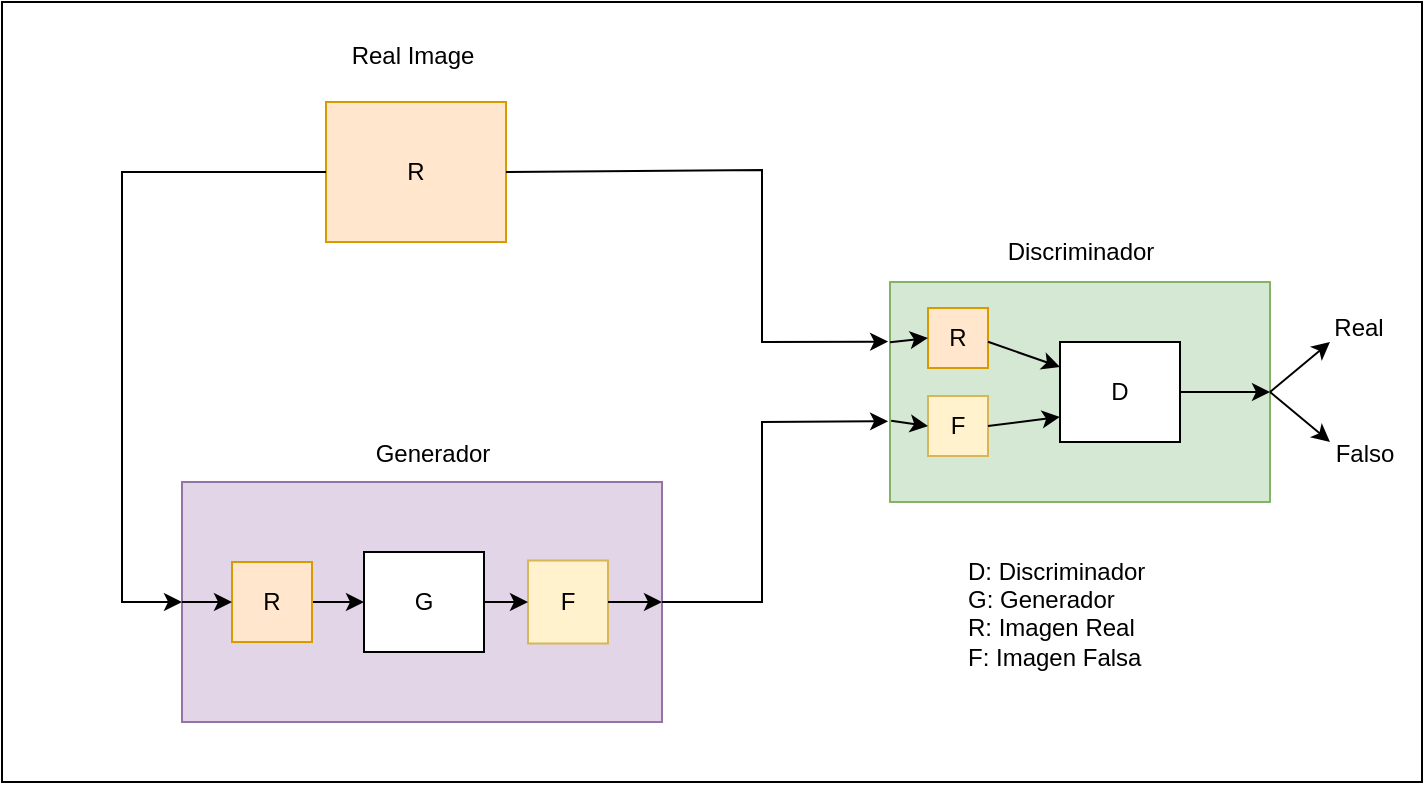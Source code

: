 <mxfile version="24.3.1" type="device">
  <diagram name="Página-1" id="kSbHAOheO05VAJ7IZOM8">
    <mxGraphModel dx="988" dy="523" grid="1" gridSize="10" guides="1" tooltips="1" connect="1" arrows="1" fold="1" page="1" pageScale="1" pageWidth="1169" pageHeight="827" math="0" shadow="0">
      <root>
        <mxCell id="0" />
        <mxCell id="1" parent="0" />
        <mxCell id="QPQLbKnhLEbj0gce8Fij-38" value="" style="rounded=0;whiteSpace=wrap;html=1;" vertex="1" parent="1">
          <mxGeometry x="220" y="150" width="710" height="390" as="geometry" />
        </mxCell>
        <mxCell id="QPQLbKnhLEbj0gce8Fij-1" value="R" style="rounded=0;whiteSpace=wrap;html=1;fillColor=#ffe6cc;strokeColor=#d79b00;" vertex="1" parent="1">
          <mxGeometry x="382" y="200" width="90" height="70" as="geometry" />
        </mxCell>
        <mxCell id="QPQLbKnhLEbj0gce8Fij-2" value="" style="rounded=0;whiteSpace=wrap;html=1;fillColor=#e1d5e7;strokeColor=#9673a6;" vertex="1" parent="1">
          <mxGeometry x="310" y="390" width="240" height="120" as="geometry" />
        </mxCell>
        <mxCell id="QPQLbKnhLEbj0gce8Fij-3" value="" style="rounded=0;whiteSpace=wrap;html=1;fillColor=#d5e8d4;strokeColor=#82b366;" vertex="1" parent="1">
          <mxGeometry x="664" y="290" width="190" height="110" as="geometry" />
        </mxCell>
        <mxCell id="QPQLbKnhLEbj0gce8Fij-4" value="" style="endArrow=classic;html=1;rounded=0;exitX=1;exitY=0.5;exitDx=0;exitDy=0;entryX=-0.005;entryY=0.271;entryDx=0;entryDy=0;entryPerimeter=0;" edge="1" parent="1" source="QPQLbKnhLEbj0gce8Fij-1" target="QPQLbKnhLEbj0gce8Fij-3">
          <mxGeometry width="50" height="50" relative="1" as="geometry">
            <mxPoint x="560" y="240" as="sourcePoint" />
            <mxPoint x="620" y="340" as="targetPoint" />
            <Array as="points">
              <mxPoint x="600" y="234" />
              <mxPoint x="600" y="320" />
            </Array>
          </mxGeometry>
        </mxCell>
        <mxCell id="QPQLbKnhLEbj0gce8Fij-7" value="" style="endArrow=classic;html=1;rounded=0;exitX=1;exitY=0.5;exitDx=0;exitDy=0;entryX=-0.005;entryY=0.633;entryDx=0;entryDy=0;entryPerimeter=0;" edge="1" parent="1" source="QPQLbKnhLEbj0gce8Fij-2" target="QPQLbKnhLEbj0gce8Fij-3">
          <mxGeometry width="50" height="50" relative="1" as="geometry">
            <mxPoint x="510" y="451" as="sourcePoint" />
            <mxPoint x="700" y="400" as="targetPoint" />
            <Array as="points">
              <mxPoint x="600" y="450" />
              <mxPoint x="600" y="360" />
            </Array>
          </mxGeometry>
        </mxCell>
        <mxCell id="QPQLbKnhLEbj0gce8Fij-8" value="Real Image" style="text;html=1;align=center;verticalAlign=middle;resizable=0;points=[];autosize=1;strokeColor=none;fillColor=none;" vertex="1" parent="1">
          <mxGeometry x="385" y="162" width="80" height="30" as="geometry" />
        </mxCell>
        <mxCell id="QPQLbKnhLEbj0gce8Fij-9" value="Generador" style="text;html=1;align=center;verticalAlign=middle;resizable=0;points=[];autosize=1;strokeColor=none;fillColor=none;" vertex="1" parent="1">
          <mxGeometry x="395" y="361" width="80" height="30" as="geometry" />
        </mxCell>
        <mxCell id="QPQLbKnhLEbj0gce8Fij-10" value="Discriminador" style="text;html=1;align=center;verticalAlign=middle;resizable=0;points=[];autosize=1;strokeColor=none;fillColor=none;" vertex="1" parent="1">
          <mxGeometry x="709" y="260" width="100" height="30" as="geometry" />
        </mxCell>
        <mxCell id="QPQLbKnhLEbj0gce8Fij-11" value="" style="endArrow=classic;html=1;rounded=0;exitX=1;exitY=0.5;exitDx=0;exitDy=0;" edge="1" parent="1" source="QPQLbKnhLEbj0gce8Fij-3">
          <mxGeometry width="50" height="50" relative="1" as="geometry">
            <mxPoint x="864" y="340" as="sourcePoint" />
            <mxPoint x="884" y="320" as="targetPoint" />
          </mxGeometry>
        </mxCell>
        <mxCell id="QPQLbKnhLEbj0gce8Fij-12" value="Real" style="text;html=1;align=center;verticalAlign=middle;resizable=0;points=[];autosize=1;strokeColor=none;fillColor=none;" vertex="1" parent="1">
          <mxGeometry x="873" y="298" width="50" height="30" as="geometry" />
        </mxCell>
        <mxCell id="QPQLbKnhLEbj0gce8Fij-13" value="" style="endArrow=classic;html=1;rounded=0;exitX=1;exitY=0.5;exitDx=0;exitDy=0;" edge="1" parent="1" source="QPQLbKnhLEbj0gce8Fij-3">
          <mxGeometry width="50" height="50" relative="1" as="geometry">
            <mxPoint x="864" y="355" as="sourcePoint" />
            <mxPoint x="884" y="370" as="targetPoint" />
          </mxGeometry>
        </mxCell>
        <mxCell id="QPQLbKnhLEbj0gce8Fij-14" value="Falso" style="text;html=1;align=center;verticalAlign=middle;resizable=0;points=[];autosize=1;strokeColor=none;fillColor=none;" vertex="1" parent="1">
          <mxGeometry x="876" y="361" width="50" height="30" as="geometry" />
        </mxCell>
        <mxCell id="QPQLbKnhLEbj0gce8Fij-15" value="" style="endArrow=classic;html=1;rounded=0;exitX=0;exitY=0.5;exitDx=0;exitDy=0;entryX=0;entryY=0.5;entryDx=0;entryDy=0;" edge="1" parent="1" source="QPQLbKnhLEbj0gce8Fij-1" target="QPQLbKnhLEbj0gce8Fij-2">
          <mxGeometry width="50" height="50" relative="1" as="geometry">
            <mxPoint x="230" y="340" as="sourcePoint" />
            <mxPoint x="280" y="470" as="targetPoint" />
            <Array as="points">
              <mxPoint x="280" y="235" />
              <mxPoint x="280" y="450" />
            </Array>
          </mxGeometry>
        </mxCell>
        <mxCell id="QPQLbKnhLEbj0gce8Fij-33" value="" style="edgeStyle=orthogonalEdgeStyle;rounded=0;orthogonalLoop=1;jettySize=auto;html=1;" edge="1" parent="1" source="QPQLbKnhLEbj0gce8Fij-16" target="QPQLbKnhLEbj0gce8Fij-27">
          <mxGeometry relative="1" as="geometry" />
        </mxCell>
        <mxCell id="QPQLbKnhLEbj0gce8Fij-16" value="R" style="rounded=0;whiteSpace=wrap;html=1;fillColor=#ffe6cc;strokeColor=#d79b00;" vertex="1" parent="1">
          <mxGeometry x="335" y="430" width="40" height="40" as="geometry" />
        </mxCell>
        <mxCell id="QPQLbKnhLEbj0gce8Fij-17" value="" style="endArrow=classic;html=1;rounded=0;exitX=0;exitY=0.5;exitDx=0;exitDy=0;entryX=0;entryY=0.5;entryDx=0;entryDy=0;" edge="1" parent="1" source="QPQLbKnhLEbj0gce8Fij-2" target="QPQLbKnhLEbj0gce8Fij-16">
          <mxGeometry width="50" height="50" relative="1" as="geometry">
            <mxPoint x="340" y="460" as="sourcePoint" />
            <mxPoint x="390" y="410" as="targetPoint" />
          </mxGeometry>
        </mxCell>
        <mxCell id="QPQLbKnhLEbj0gce8Fij-18" value="R" style="rounded=0;whiteSpace=wrap;html=1;fillColor=#ffe6cc;strokeColor=#d79b00;" vertex="1" parent="1">
          <mxGeometry x="683" y="303" width="30" height="30" as="geometry" />
        </mxCell>
        <mxCell id="QPQLbKnhLEbj0gce8Fij-19" value="F" style="rounded=0;whiteSpace=wrap;html=1;fillColor=#fff2cc;strokeColor=#d6b656;" vertex="1" parent="1">
          <mxGeometry x="683" y="347" width="30" height="30" as="geometry" />
        </mxCell>
        <mxCell id="QPQLbKnhLEbj0gce8Fij-20" value="D" style="rounded=0;whiteSpace=wrap;html=1;" vertex="1" parent="1">
          <mxGeometry x="749" y="320" width="60" height="50" as="geometry" />
        </mxCell>
        <mxCell id="QPQLbKnhLEbj0gce8Fij-21" value="" style="endArrow=classic;html=1;rounded=0;exitX=0;exitY=0.274;exitDx=0;exitDy=0;exitPerimeter=0;entryX=0;entryY=0.5;entryDx=0;entryDy=0;" edge="1" parent="1" source="QPQLbKnhLEbj0gce8Fij-3" target="QPQLbKnhLEbj0gce8Fij-18">
          <mxGeometry width="50" height="50" relative="1" as="geometry">
            <mxPoint x="624" y="300" as="sourcePoint" />
            <mxPoint x="674" y="250" as="targetPoint" />
          </mxGeometry>
        </mxCell>
        <mxCell id="QPQLbKnhLEbj0gce8Fij-22" value="" style="endArrow=classic;html=1;rounded=0;exitX=0.003;exitY=0.631;exitDx=0;exitDy=0;exitPerimeter=0;entryX=0;entryY=0.5;entryDx=0;entryDy=0;" edge="1" parent="1" source="QPQLbKnhLEbj0gce8Fij-3" target="QPQLbKnhLEbj0gce8Fij-19">
          <mxGeometry width="50" height="50" relative="1" as="geometry">
            <mxPoint x="634" y="330" as="sourcePoint" />
            <mxPoint x="684" y="280" as="targetPoint" />
          </mxGeometry>
        </mxCell>
        <mxCell id="QPQLbKnhLEbj0gce8Fij-24" value="" style="endArrow=classic;html=1;rounded=0;exitX=0;exitY=0.274;exitDx=0;exitDy=0;exitPerimeter=0;entryX=0;entryY=0.25;entryDx=0;entryDy=0;" edge="1" parent="1" target="QPQLbKnhLEbj0gce8Fij-20">
          <mxGeometry width="50" height="50" relative="1" as="geometry">
            <mxPoint x="713" y="319.9" as="sourcePoint" />
            <mxPoint x="732" y="319.9" as="targetPoint" />
          </mxGeometry>
        </mxCell>
        <mxCell id="QPQLbKnhLEbj0gce8Fij-25" value="" style="endArrow=classic;html=1;rounded=0;exitX=1;exitY=0.5;exitDx=0;exitDy=0;entryX=0;entryY=0.75;entryDx=0;entryDy=0;" edge="1" parent="1" source="QPQLbKnhLEbj0gce8Fij-19" target="QPQLbKnhLEbj0gce8Fij-20">
          <mxGeometry width="50" height="50" relative="1" as="geometry">
            <mxPoint x="723" y="329.9" as="sourcePoint" />
            <mxPoint x="759" y="337" as="targetPoint" />
          </mxGeometry>
        </mxCell>
        <mxCell id="QPQLbKnhLEbj0gce8Fij-26" value="" style="endArrow=classic;html=1;rounded=0;exitX=1;exitY=0.5;exitDx=0;exitDy=0;entryX=1;entryY=0.5;entryDx=0;entryDy=0;" edge="1" parent="1" source="QPQLbKnhLEbj0gce8Fij-20" target="QPQLbKnhLEbj0gce8Fij-3">
          <mxGeometry width="50" height="50" relative="1" as="geometry">
            <mxPoint x="818" y="344" as="sourcePoint" />
            <mxPoint x="854" y="351.1" as="targetPoint" />
          </mxGeometry>
        </mxCell>
        <mxCell id="QPQLbKnhLEbj0gce8Fij-27" value="G" style="rounded=0;whiteSpace=wrap;html=1;" vertex="1" parent="1">
          <mxGeometry x="401" y="425" width="60" height="50" as="geometry" />
        </mxCell>
        <mxCell id="QPQLbKnhLEbj0gce8Fij-34" value="F" style="rounded=0;whiteSpace=wrap;html=1;fillColor=#fff2cc;strokeColor=#d6b656;" vertex="1" parent="1">
          <mxGeometry x="483" y="429.25" width="40" height="41.5" as="geometry" />
        </mxCell>
        <mxCell id="QPQLbKnhLEbj0gce8Fij-36" value="" style="endArrow=classic;html=1;rounded=0;exitX=1;exitY=0.5;exitDx=0;exitDy=0;entryX=0;entryY=0.5;entryDx=0;entryDy=0;" edge="1" parent="1" source="QPQLbKnhLEbj0gce8Fij-27" target="QPQLbKnhLEbj0gce8Fij-34">
          <mxGeometry width="50" height="50" relative="1" as="geometry">
            <mxPoint x="470" y="450" as="sourcePoint" />
            <mxPoint x="520" y="400" as="targetPoint" />
          </mxGeometry>
        </mxCell>
        <mxCell id="QPQLbKnhLEbj0gce8Fij-37" value="" style="endArrow=classic;html=1;rounded=0;entryX=1;entryY=0.5;entryDx=0;entryDy=0;exitX=1;exitY=0.5;exitDx=0;exitDy=0;" edge="1" parent="1" source="QPQLbKnhLEbj0gce8Fij-34" target="QPQLbKnhLEbj0gce8Fij-2">
          <mxGeometry width="50" height="50" relative="1" as="geometry">
            <mxPoint x="530" y="450" as="sourcePoint" />
            <mxPoint x="580" y="400" as="targetPoint" />
          </mxGeometry>
        </mxCell>
        <mxCell id="QPQLbKnhLEbj0gce8Fij-39" value="D: Discriminador&lt;div&gt;G: Generador&lt;/div&gt;&lt;div&gt;R: Imagen Real&lt;/div&gt;&lt;div&gt;F: Imagen Falsa&lt;/div&gt;&lt;div&gt;&lt;br&gt;&lt;/div&gt;" style="text;html=1;align=left;verticalAlign=middle;whiteSpace=wrap;rounded=0;" vertex="1" parent="1">
          <mxGeometry x="701" y="430" width="171" height="65" as="geometry" />
        </mxCell>
      </root>
    </mxGraphModel>
  </diagram>
</mxfile>

